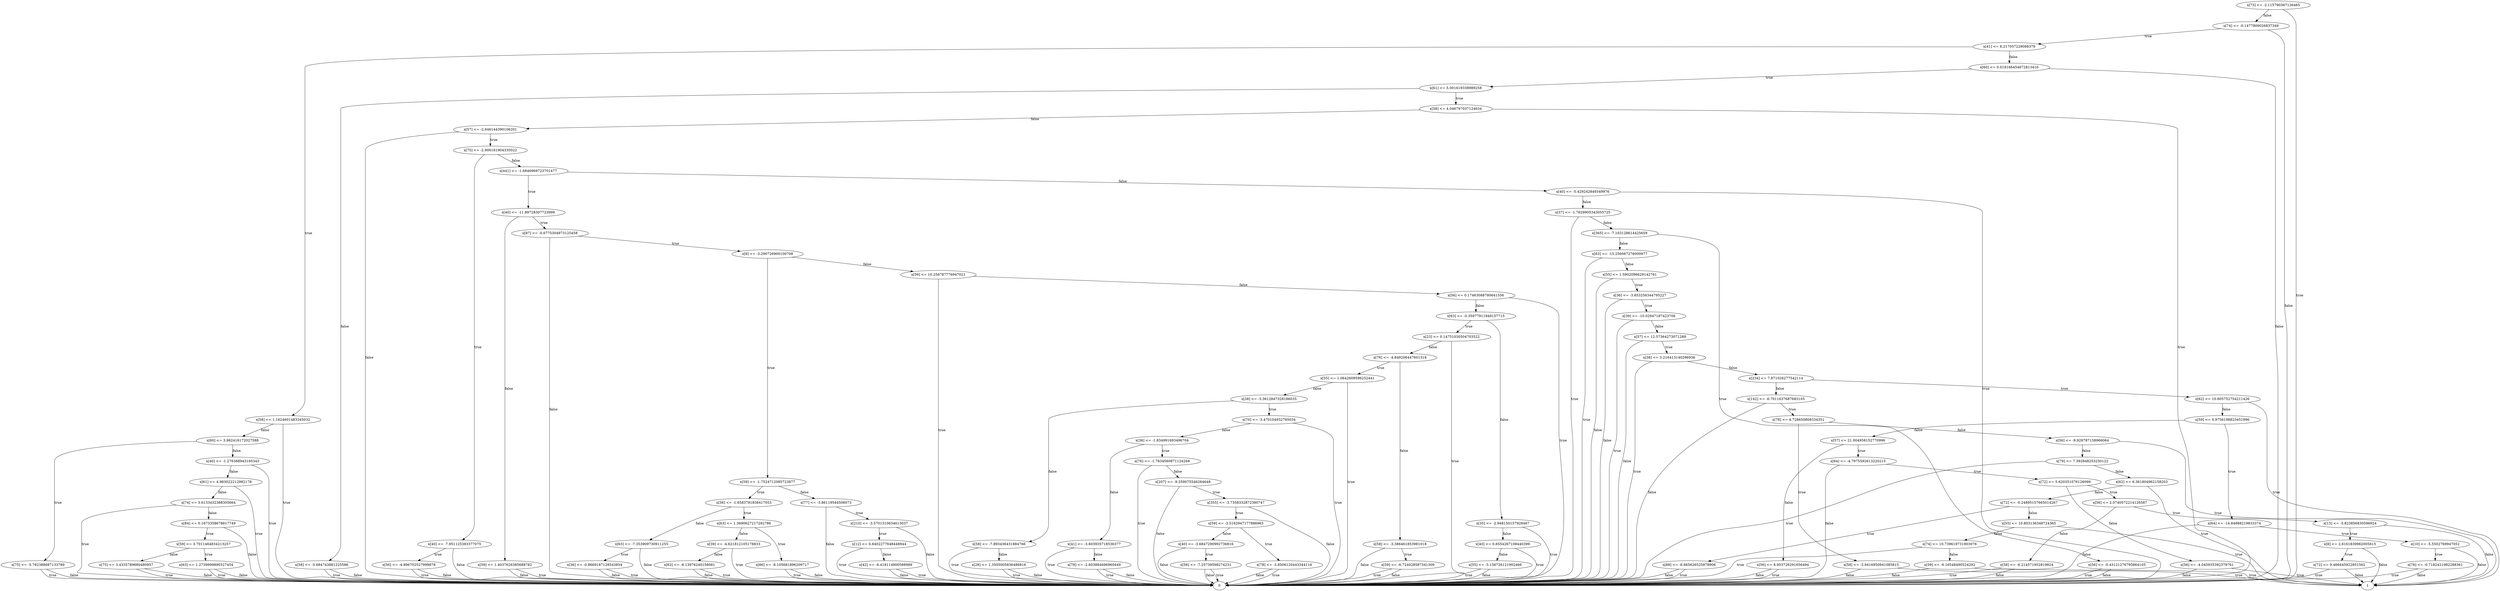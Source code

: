 // Decision Tree
digraph {
	"x[73] <= -2.115790367126465" [label="x[73] <= -2.115790367126465"]
	"x[74] <= -0.1477809026837349" [label="x[74] <= -0.1477809026837349"]
	"x[73] <= -2.115790367126465" -> "x[74] <= -0.1477809026837349" [label=false]
	0 [label=0]
	"x[74] <= -0.1477809026837349" -> 0 [label=false]
	"x[41] <= 8.217057228088379" [label="x[41] <= 8.217057228088379"]
	"x[74] <= -0.1477809026837349" -> "x[41] <= 8.217057228088379" [label=true]
	"x[60] <= 0.019166454672813416" [label="x[60] <= 0.019166454672813416"]
	"x[41] <= 8.217057228088379" -> "x[60] <= 0.019166454672813416" [label=false]
	0 [label=0]
	"x[60] <= 0.019166454672813416" -> 0 [label=false]
	"x[61] <= 5.001619338989258" [label="x[61] <= 5.001619338989258"]
	"x[60] <= 0.019166454672813416" -> "x[61] <= 5.001619338989258" [label=true]
	"x[58] <= -5.684743881225586" [label="x[58] <= -5.684743881225586"]
	"x[61] <= 5.001619338989258" -> "x[58] <= -5.684743881225586" [label=false]
	0 [label=0]
	"x[58] <= -5.684743881225586" -> 0 [label=false]
	0 [label=0]
	"x[58] <= -5.684743881225586" -> 0 [label=true]
	"x[58] <= 4.046797037124634" [label="x[58] <= 4.046797037124634"]
	"x[61] <= 5.001619338989258" -> "x[58] <= 4.046797037124634" [label=true]
	"x[57] <= -2.646144390106201" [label="x[57] <= -2.646144390106201"]
	"x[58] <= 4.046797037124634" -> "x[57] <= -2.646144390106201" [label=false]
	0 [label=0]
	"x[57] <= -2.646144390106201" -> 0 [label=false]
	"x[75] <= -2.906161904335022" [label="x[75] <= -2.906161904335022"]
	"x[57] <= -2.646144390106201" -> "x[75] <= -2.906161904335022" [label=true]
	"x[441] <= -1.6846969723701477" [label="x[441] <= -1.6846969723701477"]
	"x[75] <= -2.906161904335022" -> "x[441] <= -1.6846969723701477" [label=false]
	"x[40] <= -5.429242849349976" [label="x[40] <= -5.429242849349976"]
	"x[441] <= -1.6846969723701477" -> "x[40] <= -5.429242849349976" [label=false]
	"x[37] <= -1.7629905343055725" [label="x[37] <= -1.7629905343055725"]
	"x[40] <= -5.429242849349976" -> "x[37] <= -1.7629905343055725" [label=false]
	"x[365] <= -7.163128614425659" [label="x[365] <= -7.163128614425659"]
	"x[37] <= -1.7629905343055725" -> "x[365] <= -7.163128614425659" [label=false]
	"x[63] <= -15.256067276000977" [label="x[63] <= -15.256067276000977"]
	"x[365] <= -7.163128614425659" -> "x[63] <= -15.256067276000977" [label=false]
	"x[55] <= 1.5902096629142761" [label="x[55] <= 1.5902096629142761"]
	"x[63] <= -15.256067276000977" -> "x[55] <= 1.5902096629142761" [label=false]
	0 [label=0]
	"x[55] <= 1.5902096629142761" -> 0 [label=false]
	"x[36] <= -3.853256344795227" [label="x[36] <= -3.853256344795227"]
	"x[55] <= 1.5902096629142761" -> "x[36] <= -3.853256344795227" [label=true]
	0 [label=0]
	"x[36] <= -3.853256344795227" -> 0 [label=false]
	"x[39] <= -10.02947187423706" [label="x[39] <= -10.02947187423706"]
	"x[36] <= -3.853256344795227" -> "x[39] <= -10.02947187423706" [label=true]
	"x[57] <= 12.57364273071289" [label="x[57] <= 12.57364273071289"]
	"x[39] <= -10.02947187423706" -> "x[57] <= 12.57364273071289" [label=false]
	0 [label=0]
	"x[57] <= 12.57364273071289" -> 0 [label=false]
	"x[38] <= 3.216413140296936" [label="x[38] <= 3.216413140296936"]
	"x[57] <= 12.57364273071289" -> "x[38] <= 3.216413140296936" [label=true]
	"x[234] <= 7.871026277542114" [label="x[234] <= 7.871026277542114"]
	"x[38] <= 3.216413140296936" -> "x[234] <= 7.871026277542114" [label=false]
	"x[142] <= -6.7011637687683105" [label="x[142] <= -6.7011637687683105"]
	"x[234] <= 7.871026277542114" -> "x[142] <= -6.7011637687683105" [label=false]
	0 [label=0]
	"x[142] <= -6.7011637687683105" -> 0 [label=false]
	"x[78] <= 4.728650808334351" [label="x[78] <= 4.728650808334351"]
	"x[142] <= -6.7011637687683105" -> "x[78] <= 4.728650808334351" [label=true]
	"x[56] <= -9.929787158966064" [label="x[56] <= -9.929787158966064"]
	"x[78] <= 4.728650808334351" -> "x[56] <= -9.929787158966064" [label=false]
	"x[79] <= 7.392848253250122" [label="x[79] <= 7.392848253250122"]
	"x[56] <= -9.929787158966064" -> "x[79] <= 7.392848253250122" [label=false]
	"x[62] <= 6.361804962158203" [label="x[62] <= 6.361804962158203"]
	"x[79] <= 7.392848253250122" -> "x[62] <= 6.361804962158203" [label=false]
	"x[72] <= -0.24895157665014267" [label="x[72] <= -0.24895157665014267"]
	"x[62] <= 6.361804962158203" -> "x[72] <= -0.24895157665014267" [label=false]
	"x[55] <= 10.803136348724365" [label="x[55] <= 10.803136348724365"]
	"x[72] <= -0.24895157665014267" -> "x[55] <= 10.803136348724365" [label=false]
	"x[74] <= 10.739619731903076" [label="x[74] <= 10.739619731903076"]
	"x[55] <= 10.803136348724365" -> "x[74] <= 10.739619731903076" [label=false]
	"x[59] <= -6.16548490524292" [label="x[59] <= -6.16548490524292"]
	"x[74] <= 10.739619731903076" -> "x[59] <= -6.16548490524292" [label=false]
	0 [label=0]
	"x[59] <= -6.16548490524292" -> 0 [label=false]
	1 [label=1]
	"x[59] <= -6.16548490524292" -> 1 [label=true]
	0 [label=0]
	"x[74] <= 10.739619731903076" -> 0 [label=true]
	1 [label=1]
	"x[55] <= 10.803136348724365" -> 1 [label=true]
	"x[88] <= -8.665626525878906" [label="x[88] <= -8.665626525878906"]
	"x[72] <= -0.24895157665014267" -> "x[88] <= -8.665626525878906" [label=true]
	0 [label=0]
	"x[88] <= -8.665626525878906" -> 0 [label=false]
	0 [label=0]
	"x[88] <= -8.665626525878906" -> 0 [label=true]
	1 [label=1]
	"x[62] <= 6.361804962158203" -> 1 [label=true]
	0 [label=0]
	"x[79] <= 7.392848253250122" -> 0 [label=true]
	1 [label=1]
	"x[56] <= -9.929787158966064" -> 1 [label=true]
	"x[58] <= -3.9416950941085815" [label="x[58] <= -3.9416950941085815"]
	"x[78] <= 4.728650808334351" -> "x[58] <= -3.9416950941085815" [label=true]
	0 [label=0]
	"x[58] <= -3.9416950941085815" -> 0 [label=false]
	1 [label=1]
	"x[58] <= -3.9416950941085815" -> 1 [label=true]
	"x[62] <= 10.805752754211426" [label="x[62] <= 10.805752754211426"]
	"x[234] <= 7.871026277542114" -> "x[62] <= 10.805752754211426" [label=true]
	"x[59] <= 0.9756198823451996" [label="x[59] <= 0.9756198823451996"]
	"x[62] <= 10.805752754211426" -> "x[59] <= 0.9756198823451996" [label=false]
	"x[57] <= 21.004958152770996" [label="x[57] <= 21.004958152770996"]
	"x[59] <= 0.9756198823451996" -> "x[57] <= 21.004958152770996" [label=false]
	"x[56] <= 8.953726291656494" [label="x[56] <= 8.953726291656494"]
	"x[57] <= 21.004958152770996" -> "x[56] <= 8.953726291656494" [label=false]
	0 [label=0]
	"x[56] <= 8.953726291656494" -> 0 [label=false]
	0 [label=0]
	"x[56] <= 8.953726291656494" -> 0 [label=true]
	"x[64] <= -4.7975592613220215" [label="x[64] <= -4.7975592613220215"]
	"x[57] <= 21.004958152770996" -> "x[64] <= -4.7975592613220215" [label=true]
	0 [label=0]
	"x[64] <= -4.7975592613220215" -> 0 [label=false]
	"x[72] <= 5.620351076126099" [label="x[72] <= 5.620351076126099"]
	"x[64] <= -4.7975592613220215" -> "x[72] <= 5.620351076126099" [label=true]
	"x[56] <= -4.045935392379761" [label="x[56] <= -4.045935392379761"]
	"x[72] <= 5.620351076126099" -> "x[56] <= -4.045935392379761" [label=false]
	0 [label=0]
	"x[56] <= -4.045935392379761" -> 0 [label=false]
	1 [label=1]
	"x[56] <= -4.045935392379761" -> 1 [label=true]
	"x[56] <= 2.0740572214126587" [label="x[56] <= 2.0740572214126587"]
	"x[72] <= 5.620351076126099" -> "x[56] <= 2.0740572214126587" [label=true]
	"x[58] <= -6.214571952819824" [label="x[58] <= -6.214571952819824"]
	"x[56] <= 2.0740572214126587" -> "x[58] <= -6.214571952819824" [label=false]
	0 [label=0]
	"x[58] <= -6.214571952819824" -> 0 [label=false]
	0 [label=0]
	"x[58] <= -6.214571952819824" -> 0 [label=true]
	"x[13] <= -5.823856830596924" [label="x[13] <= -5.823856830596924"]
	"x[56] <= 2.0740572214126587" -> "x[13] <= -5.823856830596924" [label=true]
	1 [label=1]
	"x[13] <= -5.823856830596924" -> 1 [label=false]
	"x[8] <= 2.6161839962005615" [label="x[8] <= 2.6161839962005615"]
	"x[13] <= -5.823856830596924" -> "x[8] <= 2.6161839962005615" [label=true]
	1 [label=1]
	"x[8] <= 2.6161839962005615" -> 1 [label=false]
	"x[72] <= 9.466445922851562" [label="x[72] <= 9.466445922851562"]
	"x[8] <= 2.6161839962005615" -> "x[72] <= 9.466445922851562" [label=true]
	1 [label=1]
	"x[72] <= 9.466445922851562" -> 1 [label=false]
	0 [label=0]
	"x[72] <= 9.466445922851562" -> 0 [label=true]
	"x[64] <= -14.84888219833374" [label="x[64] <= -14.84888219833374"]
	"x[59] <= 0.9756198823451996" -> "x[64] <= -14.84888219833374" [label=true]
	0 [label=0]
	"x[64] <= -14.84888219833374" -> 0 [label=false]
	"x[10] <= -5.5502769947052" [label="x[10] <= -5.5502769947052"]
	"x[64] <= -14.84888219833374" -> "x[10] <= -5.5502769947052" [label=true]
	1 [label=1]
	"x[10] <= -5.5502769947052" -> 1 [label=false]
	"x[76] <= -0.7182421982288361" [label="x[76] <= -0.7182421982288361"]
	"x[10] <= -5.5502769947052" -> "x[76] <= -0.7182421982288361" [label=true]
	1 [label=1]
	"x[76] <= -0.7182421982288361" -> 1 [label=false]
	0 [label=0]
	"x[76] <= -0.7182421982288361" -> 0 [label=true]
	1 [label=1]
	"x[62] <= 10.805752754211426" -> 1 [label=true]
	0 [label=0]
	"x[38] <= 3.216413140296936" -> 0 [label=true]
	0 [label=0]
	"x[39] <= -10.02947187423706" -> 0 [label=true]
	0 [label=0]
	"x[63] <= -15.256067276000977" -> 0 [label=true]
	"x[56] <= -0.43121276795864105" [label="x[56] <= -0.43121276795864105"]
	"x[365] <= -7.163128614425659" -> "x[56] <= -0.43121276795864105" [label=true]
	0 [label=0]
	"x[56] <= -0.43121276795864105" -> 0 [label=false]
	0 [label=0]
	"x[56] <= -0.43121276795864105" -> 0 [label=true]
	0 [label=0]
	"x[37] <= -1.7629905343055725" -> 0 [label=true]
	0 [label=0]
	"x[40] <= -5.429242849349976" -> 0 [label=true]
	"x[40] <= -11.89728307723999" [label="x[40] <= -11.89728307723999"]
	"x[441] <= -1.6846969723701477" -> "x[40] <= -11.89728307723999" [label=true]
	"x[59] <= 1.4037626385688782" [label="x[59] <= 1.4037626385688782"]
	"x[40] <= -11.89728307723999" -> "x[59] <= 1.4037626385688782" [label=false]
	0 [label=0]
	"x[59] <= 1.4037626385688782" -> 0 [label=false]
	0 [label=0]
	"x[59] <= 1.4037626385688782" -> 0 [label=true]
	"x[87] <= -0.6775304973125458" [label="x[87] <= -0.6775304973125458"]
	"x[40] <= -11.89728307723999" -> "x[87] <= -0.6775304973125458" [label=true]
	0 [label=0]
	"x[87] <= -0.6775304973125458" -> 0 [label=false]
	"x[9] <= -3.290726900100708" [label="x[9] <= -3.290726900100708"]
	"x[87] <= -0.6775304973125458" -> "x[9] <= -3.290726900100708" [label=true]
	"x[59] <= 10.256787776947021" [label="x[59] <= 10.256787776947021"]
	"x[9] <= -3.290726900100708" -> "x[59] <= 10.256787776947021" [label=false]
	"x[56] <= 0.17463088780641556" [label="x[56] <= 0.17463088780641556"]
	"x[59] <= 10.256787776947021" -> "x[56] <= 0.17463088780641556" [label=false]
	"x[63] <= -0.35977911949157715" [label="x[63] <= -0.35977911949157715"]
	"x[56] <= 0.17463088780641556" -> "x[63] <= -0.35977911949157715" [label=false]
	"x[35] <= -2.948150157928467" [label="x[35] <= -2.948150157928467"]
	"x[63] <= -0.35977911949157715" -> "x[35] <= -2.948150157928467" [label=false]
	"x[40] <= 0.6554267108440399" [label="x[40] <= 0.6554267108440399"]
	"x[35] <= -2.948150157928467" -> "x[40] <= 0.6554267108440399" [label=false]
	"x[55] <= -3.156726121902466" [label="x[55] <= -3.156726121902466"]
	"x[40] <= 0.6554267108440399" -> "x[55] <= -3.156726121902466" [label=false]
	0 [label=0]
	"x[55] <= -3.156726121902466" -> 0 [label=false]
	0 [label=0]
	"x[55] <= -3.156726121902466" -> 0 [label=true]
	0 [label=0]
	"x[40] <= 0.6554267108440399" -> 0 [label=true]
	0 [label=0]
	"x[35] <= -2.948150157928467" -> 0 [label=true]
	"x[23] <= 0.14751030504703522" [label="x[23] <= 0.14751030504703522"]
	"x[63] <= -0.35977911949157715" -> "x[23] <= 0.14751030504703522" [label=true]
	"x[76] <= -4.849206447601318" [label="x[76] <= -4.849206447601318"]
	"x[23] <= 0.14751030504703522" -> "x[76] <= -4.849206447601318" [label=false]
	"x[58] <= -3.386461853981018" [label="x[58] <= -3.386461853981018"]
	"x[76] <= -4.849206447601318" -> "x[58] <= -3.386461853981018" [label=false]
	0 [label=0]
	"x[58] <= -3.386461853981018" -> 0 [label=false]
	"x[59] <= -6.724028587341309" [label="x[59] <= -6.724028587341309"]
	"x[58] <= -3.386461853981018" -> "x[59] <= -6.724028587341309" [label=true]
	0 [label=0]
	"x[59] <= -6.724028587341309" -> 0 [label=false]
	0 [label=0]
	"x[59] <= -6.724028587341309" -> 0 [label=true]
	"x[55] <= 1.0642609596252441" [label="x[55] <= 1.0642609596252441"]
	"x[76] <= -4.849206447601318" -> "x[55] <= 1.0642609596252441" [label=true]
	"x[38] <= -3.3612847328186035" [label="x[38] <= -3.3612847328186035"]
	"x[55] <= 1.0642609596252441" -> "x[38] <= -3.3612847328186035" [label=false]
	"x[58] <= -7.893436431884766" [label="x[58] <= -7.893436431884766"]
	"x[38] <= -3.3612847328186035" -> "x[58] <= -7.893436431884766" [label=false]
	"x[28] <= 1.3505005836486816" [label="x[28] <= 1.3505005836486816"]
	"x[58] <= -7.893436431884766" -> "x[28] <= 1.3505005836486816" [label=false]
	0 [label=0]
	"x[28] <= 1.3505005836486816" -> 0 [label=false]
	0 [label=0]
	"x[28] <= 1.3505005836486816" -> 0 [label=true]
	0 [label=0]
	"x[58] <= -7.893436431884766" -> 0 [label=true]
	"x[70] <= -3.470104932785034" [label="x[70] <= -3.470104932785034"]
	"x[38] <= -3.3612847328186035" -> "x[70] <= -3.470104932785034" [label=true]
	"x[36] <= -1.834991693496704" [label="x[36] <= -1.834991693496704"]
	"x[70] <= -3.470104932785034" -> "x[36] <= -1.834991693496704" [label=false]
	"x[41] <= -3.603935718536377" [label="x[41] <= -3.603935718536377"]
	"x[36] <= -1.834991693496704" -> "x[41] <= -3.603935718536377" [label=false]
	"x[78] <= -2.603884696960449" [label="x[78] <= -2.603884696960449"]
	"x[41] <= -3.603935718536377" -> "x[78] <= -2.603884696960449" [label=false]
	0 [label=0]
	"x[78] <= -2.603884696960449" -> 0 [label=false]
	0 [label=0]
	"x[78] <= -2.603884696960449" -> 0 [label=true]
	0 [label=0]
	"x[41] <= -3.603935718536377" -> 0 [label=true]
	"x[76] <= -1.7834560871124268" [label="x[76] <= -1.7834560871124268"]
	"x[36] <= -1.834991693496704" -> "x[76] <= -1.7834560871124268" [label=true]
	"x[207] <= -9.359075546264648" [label="x[207] <= -9.359075546264648"]
	"x[76] <= -1.7834560871124268" -> "x[207] <= -9.359075546264648" [label=false]
	0 [label=0]
	"x[207] <= -9.359075546264648" -> 0 [label=false]
	"x[355] <= -3.7358332872390747" [label="x[355] <= -3.7358332872390747"]
	"x[207] <= -9.359075546264648" -> "x[355] <= -3.7358332872390747" [label=true]
	0 [label=0]
	"x[355] <= -3.7358332872390747" -> 0 [label=false]
	"x[59] <= -3.5162947177886963" [label="x[59] <= -3.5162947177886963"]
	"x[355] <= -3.7358332872390747" -> "x[59] <= -3.5162947177886963" [label=true]
	"x[40] <= -3.6847290992736816" [label="x[40] <= -3.6847290992736816"]
	"x[59] <= -3.5162947177886963" -> "x[40] <= -3.6847290992736816" [label=false]
	0 [label=0]
	"x[40] <= -3.6847290992736816" -> 0 [label=false]
	"x[56] <= -7.25739598274231" [label="x[56] <= -7.25739598274231"]
	"x[40] <= -3.6847290992736816" -> "x[56] <= -7.25739598274231" [label=true]
	0 [label=0]
	"x[56] <= -7.25739598274231" -> 0 [label=false]
	0 [label=0]
	"x[56] <= -7.25739598274231" -> 0 [label=true]
	"x[78] <= -3.8506120443344116" [label="x[78] <= -3.8506120443344116"]
	"x[59] <= -3.5162947177886963" -> "x[78] <= -3.8506120443344116" [label=true]
	0 [label=0]
	"x[78] <= -3.8506120443344116" -> 0 [label=false]
	0 [label=0]
	"x[78] <= -3.8506120443344116" -> 0 [label=true]
	0 [label=0]
	"x[76] <= -1.7834560871124268" -> 0 [label=true]
	0 [label=0]
	"x[70] <= -3.470104932785034" -> 0 [label=true]
	0 [label=0]
	"x[55] <= 1.0642609596252441" -> 0 [label=true]
	0 [label=0]
	"x[23] <= 0.14751030504703522" -> 0 [label=true]
	0 [label=0]
	"x[56] <= 0.17463088780641556" -> 0 [label=true]
	0 [label=0]
	"x[59] <= 10.256787776947021" -> 0 [label=true]
	"x[59] <= -1.7524712085723877" [label="x[59] <= -1.7524712085723877"]
	"x[9] <= -3.290726900100708" -> "x[59] <= -1.7524712085723877" [label=true]
	"x[77] <= -3.86119544506073" [label="x[77] <= -3.86119544506073"]
	"x[59] <= -1.7524712085723877" -> "x[77] <= -3.86119544506073" [label=false]
	0 [label=0]
	"x[77] <= -3.86119544506073" -> 0 [label=false]
	"x[210] <= -3.5701310634613037" [label="x[210] <= -3.5701310634613037"]
	"x[77] <= -3.86119544506073" -> "x[210] <= -3.5701310634613037" [label=true]
	0 [label=0]
	"x[210] <= -3.5701310634613037" -> 0 [label=false]
	"x[12] <= 0.6402277648448944" [label="x[12] <= 0.6402277648448944"]
	"x[210] <= -3.5701310634613037" -> "x[12] <= 0.6402277648448944" [label=true]
	"x[42] <= -6.418114900588989" [label="x[42] <= -6.418114900588989"]
	"x[12] <= 0.6402277648448944" -> "x[42] <= -6.418114900588989" [label=false]
	0 [label=0]
	"x[42] <= -6.418114900588989" -> 0 [label=false]
	0 [label=0]
	"x[42] <= -6.418114900588989" -> 0 [label=true]
	0 [label=0]
	"x[12] <= 0.6402277648448944" -> 0 [label=true]
	"x[56] <= -1.6583781838417053" [label="x[56] <= -1.6583781838417053"]
	"x[59] <= -1.7524712085723877" -> "x[56] <= -1.6583781838417053" [label=true]
	"x[63] <= -7.353909730911255" [label="x[63] <= -7.353909730911255"]
	"x[56] <= -1.6583781838417053" -> "x[63] <= -7.353909730911255" [label=false]
	0 [label=0]
	"x[63] <= -7.353909730911255" -> 0 [label=false]
	"x[36] <= -0.8669187128543854" [label="x[36] <= -0.8669187128543854"]
	"x[63] <= -7.353909730911255" -> "x[36] <= -0.8669187128543854" [label=true]
	0 [label=0]
	"x[36] <= -0.8669187128543854" -> 0 [label=false]
	0 [label=0]
	"x[36] <= -0.8669187128543854" -> 0 [label=true]
	"x[63] <= 1.3690627217292786" [label="x[63] <= 1.3690627217292786"]
	"x[56] <= -1.6583781838417053" -> "x[63] <= 1.3690627217292786" [label=true]
	"x[39] <= -4.621812105178833" [label="x[39] <= -4.621812105178833"]
	"x[63] <= 1.3690627217292786" -> "x[39] <= -4.621812105178833" [label=false]
	"x[63] <= -8.13976240158081" [label="x[63] <= -8.13976240158081"]
	"x[39] <= -4.621812105178833" -> "x[63] <= -8.13976240158081" [label=false]
	0 [label=0]
	"x[63] <= -8.13976240158081" -> 0 [label=false]
	0 [label=0]
	"x[63] <= -8.13976240158081" -> 0 [label=true]
	0 [label=0]
	"x[39] <= -4.621812105178833" -> 0 [label=true]
	"x[86] <= -8.105681896209717" [label="x[86] <= -8.105681896209717"]
	"x[63] <= 1.3690627217292786" -> "x[86] <= -8.105681896209717" [label=true]
	0 [label=0]
	"x[86] <= -8.105681896209717" -> 0 [label=false]
	0 [label=0]
	"x[86] <= -8.105681896209717" -> 0 [label=true]
	"x[40] <= -7.951125383377075" [label="x[40] <= -7.951125383377075"]
	"x[75] <= -2.906161904335022" -> "x[40] <= -7.951125383377075" [label=true]
	0 [label=0]
	"x[40] <= -7.951125383377075" -> 0 [label=false]
	"x[56] <= -4.896702527999878" [label="x[56] <= -4.896702527999878"]
	"x[40] <= -7.951125383377075" -> "x[56] <= -4.896702527999878" [label=true]
	0 [label=0]
	"x[56] <= -4.896702527999878" -> 0 [label=false]
	0 [label=0]
	"x[56] <= -4.896702527999878" -> 0 [label=true]
	0 [label=0]
	"x[58] <= 4.046797037124634" -> 0 [label=true]
	"x[58] <= 1.1624601483345032" [label="x[58] <= 1.1624601483345032"]
	"x[41] <= 8.217057228088379" -> "x[58] <= 1.1624601483345032" [label=true]
	"x[60] <= 3.962416172027588" [label="x[60] <= 3.962416172027588"]
	"x[58] <= 1.1624601483345032" -> "x[60] <= 3.962416172027588" [label=false]
	"x[40] <= -1.276388943195343" [label="x[40] <= -1.276388943195343"]
	"x[60] <= 3.962416172027588" -> "x[40] <= -1.276388943195343" [label=false]
	"x[61] <= 4.983022212982178" [label="x[61] <= 4.983022212982178"]
	"x[40] <= -1.276388943195343" -> "x[61] <= 4.983022212982178" [label=false]
	"x[74] <= 3.6133432388305664" [label="x[74] <= 3.6133432388305664"]
	"x[61] <= 4.983022212982178" -> "x[74] <= 3.6133432388305664" [label=false]
	"x[84] <= 0.1673358678817749" [label="x[84] <= 0.1673358678817749"]
	"x[74] <= 3.6133432388305664" -> "x[84] <= 0.1673358678817749" [label=false]
	0 [label=0]
	"x[84] <= 0.1673358678817749" -> 0 [label=false]
	"x[59] <= 3.7011464834213257" [label="x[59] <= 3.7011464834213257"]
	"x[84] <= 0.1673358678817749" -> "x[59] <= 3.7011464834213257" [label=true]
	"x[75] <= 3.4335789680480957" [label="x[75] <= 3.4335789680480957"]
	"x[59] <= 3.7011464834213257" -> "x[75] <= 3.4335789680480957" [label=false]
	0 [label=0]
	"x[75] <= 3.4335789680480957" -> 0 [label=false]
	0 [label=0]
	"x[75] <= 3.4335789680480957" -> 0 [label=true]
	"x[63] <= 1.2739999890327454" [label="x[63] <= 1.2739999890327454"]
	"x[59] <= 3.7011464834213257" -> "x[63] <= 1.2739999890327454" [label=true]
	0 [label=0]
	"x[63] <= 1.2739999890327454" -> 0 [label=false]
	0 [label=0]
	"x[63] <= 1.2739999890327454" -> 0 [label=true]
	0 [label=0]
	"x[74] <= 3.6133432388305664" -> 0 [label=true]
	0 [label=0]
	"x[61] <= 4.983022212982178" -> 0 [label=true]
	0 [label=0]
	"x[40] <= -1.276388943195343" -> 0 [label=true]
	"x[75] <= -5.782388687133789" [label="x[75] <= -5.782388687133789"]
	"x[60] <= 3.962416172027588" -> "x[75] <= -5.782388687133789" [label=true]
	0 [label=0]
	"x[75] <= -5.782388687133789" -> 0 [label=false]
	0 [label=0]
	"x[75] <= -5.782388687133789" -> 0 [label=true]
	0 [label=0]
	"x[58] <= 1.1624601483345032" -> 0 [label=true]
	0 [label=0]
	"x[73] <= -2.115790367126465" -> 0 [label=true]
}
